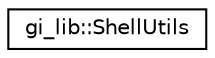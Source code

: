 digraph "Graphical Class Hierarchy"
{
  edge [fontname="Helvetica",fontsize="10",labelfontname="Helvetica",labelfontsize="10"];
  node [fontname="Helvetica",fontsize="10",shape=record];
  rankdir="LR";
  Node1 [label="gi_lib::ShellUtils",height=0.2,width=0.4,color="black", fillcolor="white", style="filled",URL="$classgi__lib_1_1_shell_utils.html",tooltip="Console utility class. "];
}
